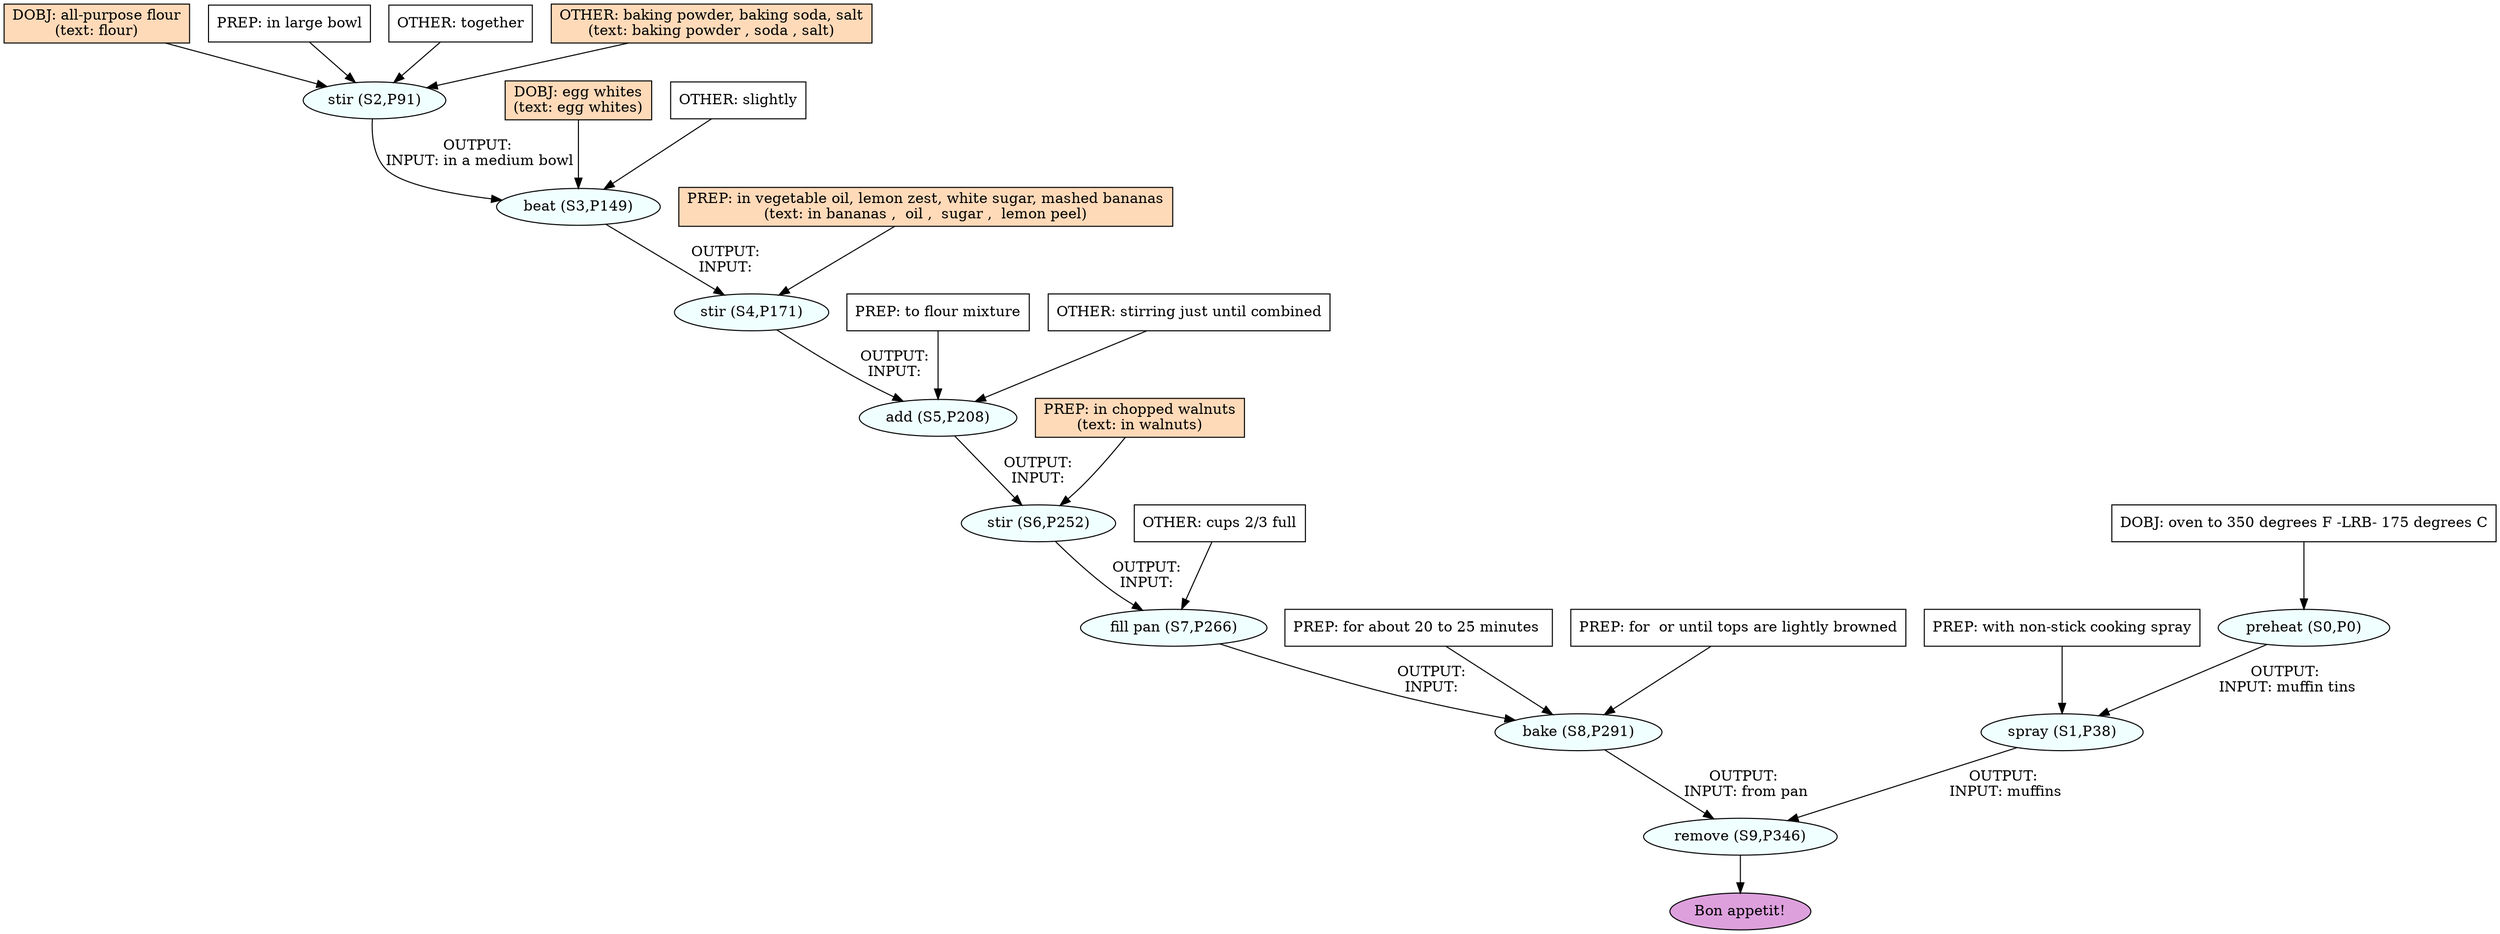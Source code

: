 digraph recipe {
E0[label="preheat (S0,P0)", shape=oval, style=filled, fillcolor=azure]
E1[label="spray (S1,P38)", shape=oval, style=filled, fillcolor=azure]
E2[label="stir (S2,P91)", shape=oval, style=filled, fillcolor=azure]
E3[label="beat (S3,P149)", shape=oval, style=filled, fillcolor=azure]
E4[label="stir (S4,P171)", shape=oval, style=filled, fillcolor=azure]
E5[label="add (S5,P208)", shape=oval, style=filled, fillcolor=azure]
E6[label="stir (S6,P252)", shape=oval, style=filled, fillcolor=azure]
E7[label="fill pan (S7,P266)", shape=oval, style=filled, fillcolor=azure]
E8[label="bake (S8,P291)", shape=oval, style=filled, fillcolor=azure]
E9[label="remove (S9,P346)", shape=oval, style=filled, fillcolor=azure]
D2[label="DOBJ: all-purpose flour
(text: flour)", shape=box, style=filled, fillcolor=peachpuff]
D2 -> E2
P2_0[label="PREP: in large bowl", shape=box, style=filled, fillcolor=white]
P2_0 -> E2
O2_0[label="OTHER: together", shape=box, style=filled, fillcolor=white]
O2_0 -> E2
O2_1[label="OTHER: baking powder, baking soda, salt
(text: baking powder , soda , salt)", shape=box, style=filled, fillcolor=peachpuff]
O2_1 -> E2
D0[label="DOBJ: oven to 350 degrees F -LRB- 175 degrees C", shape=box, style=filled, fillcolor=white]
D0 -> E0
E0 -> E1 [label="OUTPUT: 
INPUT: muffin tins"]
P1_0_0[label="PREP: with non-stick cooking spray", shape=box, style=filled, fillcolor=white]
P1_0_0 -> E1
D3_ing[label="DOBJ: egg whites
(text: egg whites)", shape=box, style=filled, fillcolor=peachpuff]
D3_ing -> E3
E2 -> E3 [label="OUTPUT: 
INPUT: in a medium bowl"]
O3_0_0[label="OTHER: slightly", shape=box, style=filled, fillcolor=white]
O3_0_0 -> E3
E3 -> E4 [label="OUTPUT: 
INPUT: "]
P4_0_ing[label="PREP: in vegetable oil, lemon zest, white sugar, mashed bananas
(text: in bananas ,  oil ,  sugar ,  lemon peel)", shape=box, style=filled, fillcolor=peachpuff]
P4_0_ing -> E4
E4 -> E5 [label="OUTPUT: 
INPUT: "]
P5_0_0[label="PREP: to flour mixture", shape=box, style=filled, fillcolor=white]
P5_0_0 -> E5
O5_0_0[label="OTHER: stirring just until combined", shape=box, style=filled, fillcolor=white]
O5_0_0 -> E5
E5 -> E6 [label="OUTPUT: 
INPUT: "]
P6_0_ing[label="PREP: in chopped walnuts
(text: in walnuts)", shape=box, style=filled, fillcolor=peachpuff]
P6_0_ing -> E6
E6 -> E7 [label="OUTPUT: 
INPUT: "]
O7_0_0[label="OTHER: cups 2/3 full", shape=box, style=filled, fillcolor=white]
O7_0_0 -> E7
E7 -> E8 [label="OUTPUT: 
INPUT: "]
P8_0_0[label="PREP: for about 20 to 25 minutes ", shape=box, style=filled, fillcolor=white]
P8_0_0 -> E8
P8_0_1[label="PREP: for  or until tops are lightly browned", shape=box, style=filled, fillcolor=white]
P8_0_1 -> E8
E1 -> E9 [label="OUTPUT: 
INPUT: muffins"]
E8 -> E9 [label="OUTPUT: 
INPUT: from pan"]
EOR[label="Bon appetit!", shape=oval, style=filled, fillcolor=plum]
E9 -> EOR
}
